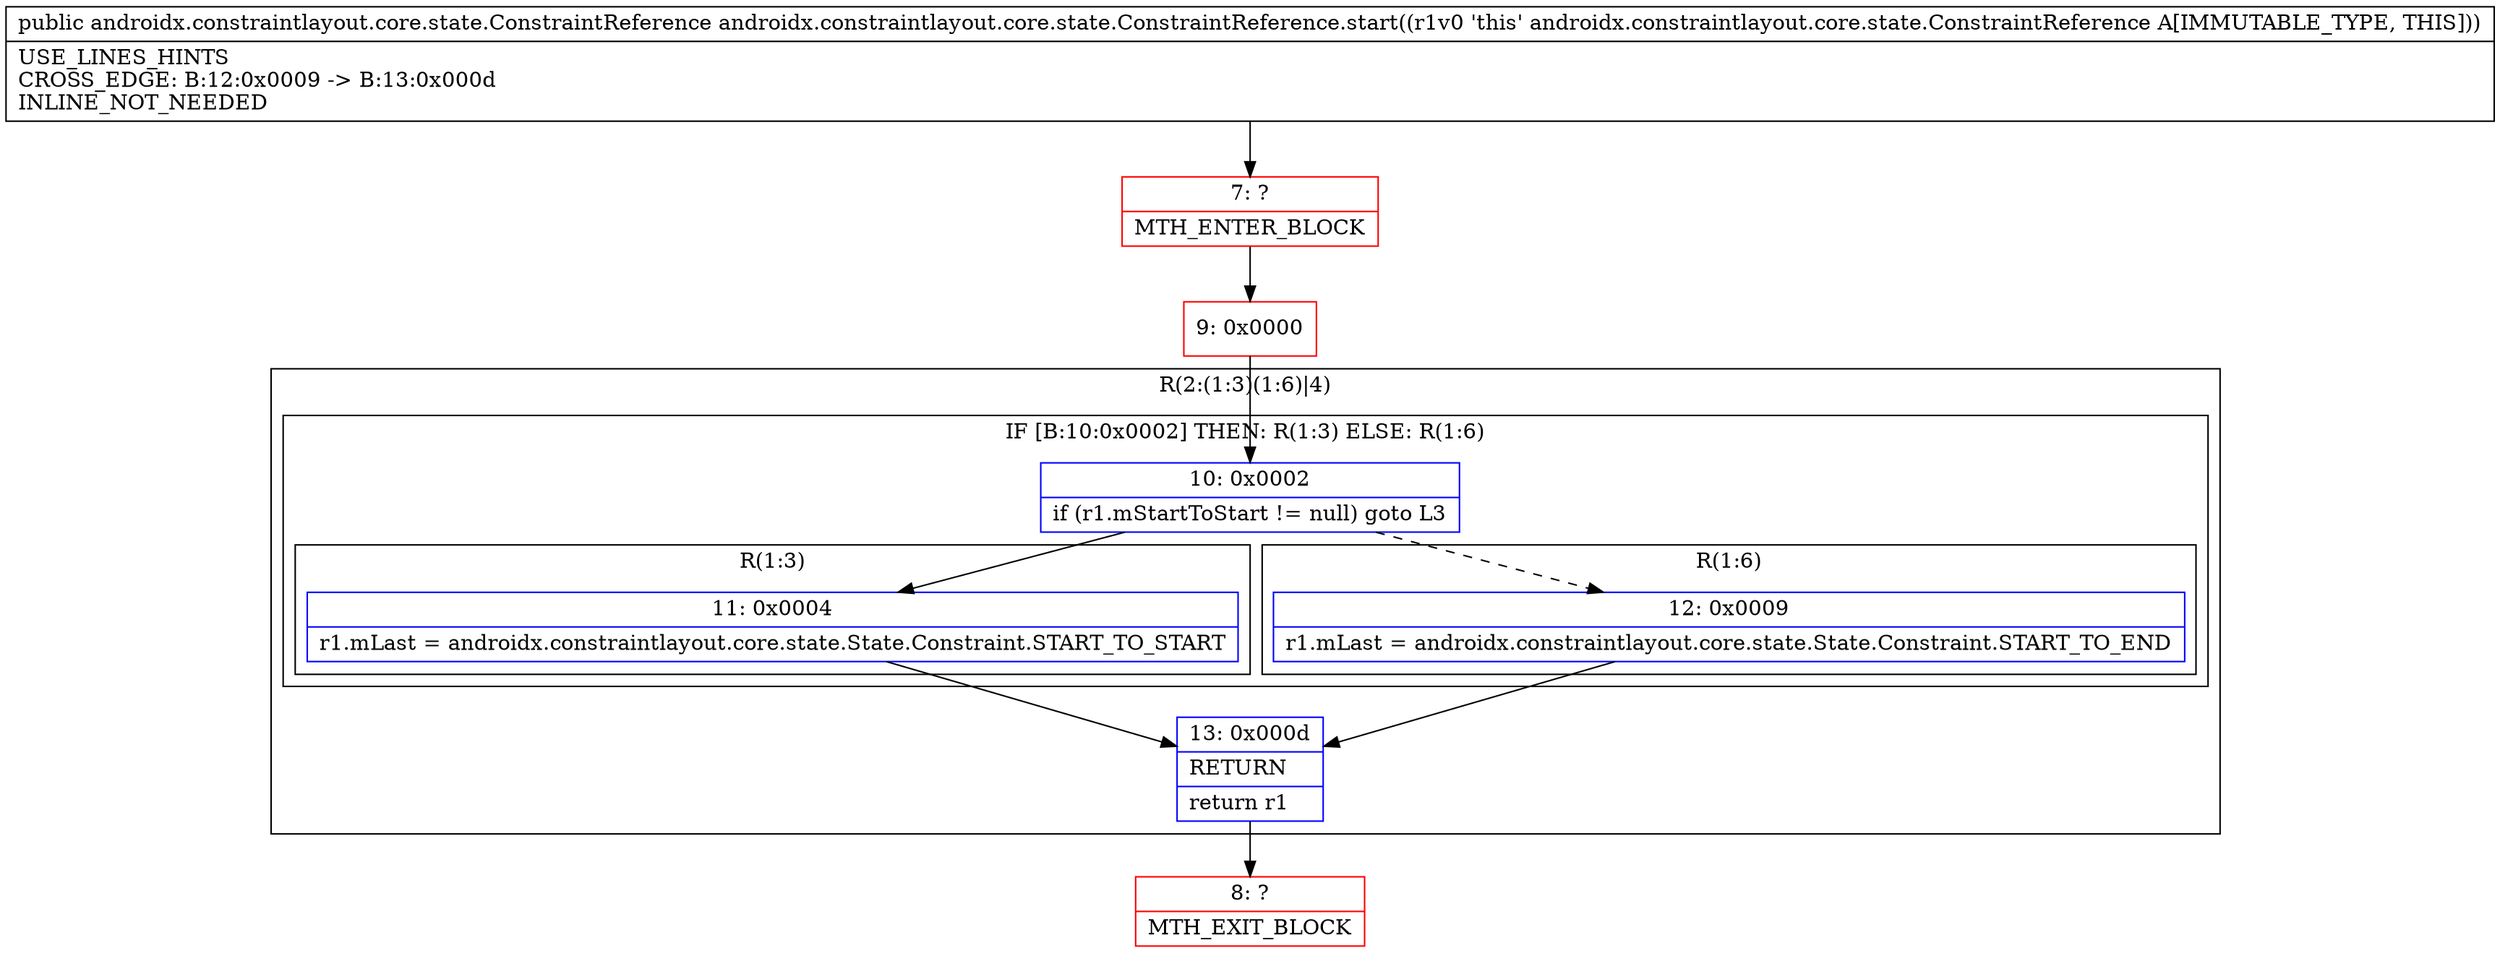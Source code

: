 digraph "CFG forandroidx.constraintlayout.core.state.ConstraintReference.start()Landroidx\/constraintlayout\/core\/state\/ConstraintReference;" {
subgraph cluster_Region_694834571 {
label = "R(2:(1:3)(1:6)|4)";
node [shape=record,color=blue];
subgraph cluster_IfRegion_438078763 {
label = "IF [B:10:0x0002] THEN: R(1:3) ELSE: R(1:6)";
node [shape=record,color=blue];
Node_10 [shape=record,label="{10\:\ 0x0002|if (r1.mStartToStart != null) goto L3\l}"];
subgraph cluster_Region_978882506 {
label = "R(1:3)";
node [shape=record,color=blue];
Node_11 [shape=record,label="{11\:\ 0x0004|r1.mLast = androidx.constraintlayout.core.state.State.Constraint.START_TO_START\l}"];
}
subgraph cluster_Region_172012316 {
label = "R(1:6)";
node [shape=record,color=blue];
Node_12 [shape=record,label="{12\:\ 0x0009|r1.mLast = androidx.constraintlayout.core.state.State.Constraint.START_TO_END\l}"];
}
}
Node_13 [shape=record,label="{13\:\ 0x000d|RETURN\l|return r1\l}"];
}
Node_7 [shape=record,color=red,label="{7\:\ ?|MTH_ENTER_BLOCK\l}"];
Node_9 [shape=record,color=red,label="{9\:\ 0x0000}"];
Node_8 [shape=record,color=red,label="{8\:\ ?|MTH_EXIT_BLOCK\l}"];
MethodNode[shape=record,label="{public androidx.constraintlayout.core.state.ConstraintReference androidx.constraintlayout.core.state.ConstraintReference.start((r1v0 'this' androidx.constraintlayout.core.state.ConstraintReference A[IMMUTABLE_TYPE, THIS]))  | USE_LINES_HINTS\lCROSS_EDGE: B:12:0x0009 \-\> B:13:0x000d\lINLINE_NOT_NEEDED\l}"];
MethodNode -> Node_7;Node_10 -> Node_11;
Node_10 -> Node_12[style=dashed];
Node_11 -> Node_13;
Node_12 -> Node_13;
Node_13 -> Node_8;
Node_7 -> Node_9;
Node_9 -> Node_10;
}


